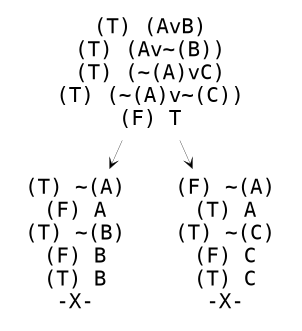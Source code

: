 digraph g {
graph[nodesep=0.1, ranksep=0.2];
node[shape=plaintext, fontname="Courier", fontsize=10];
edge[arrowsize=0.5, arrowhead=vee,  penwidth=0.15];
node1[label="(T) (AvB)\n(T) (Av~(B))\n(T) (~(A)vC)\n(T) (~(A)v~(C))\n(F) T"];
node2[label="(T) ~(A)\n(F) A\n(T) ~(B)\n(F) B\n(T) B\n-X-"];
node1 -> node2;
node3[label="(F) ~(A)\n(T) A\n(T) ~(C)\n(F) C\n(T) C\n-X-"];
node1 -> node3;
}